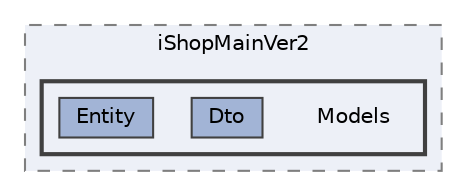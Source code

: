 digraph "D:/project/forCSharp/iShopMainVer2/iShopMainVer2/Models"
{
 // LATEX_PDF_SIZE
  bgcolor="transparent";
  edge [fontname=Helvetica,fontsize=10,labelfontname=Helvetica,labelfontsize=10];
  node [fontname=Helvetica,fontsize=10,shape=box,height=0.2,width=0.4];
  compound=true
  subgraph clusterdir_0a09a269237c0ba7f03e32d31cb11169 {
    graph [ bgcolor="#edf0f7", pencolor="grey50", label="iShopMainVer2", fontname=Helvetica,fontsize=10 style="filled,dashed", URL="dir_0a09a269237c0ba7f03e32d31cb11169.html",tooltip=""]
  subgraph clusterdir_4d8189eedce9cfdc770c1b0ac95af5f7 {
    graph [ bgcolor="#edf0f7", pencolor="grey25", label="", fontname=Helvetica,fontsize=10 style="filled,bold", URL="dir_4d8189eedce9cfdc770c1b0ac95af5f7.html",tooltip=""]
    dir_4d8189eedce9cfdc770c1b0ac95af5f7 [shape=plaintext, label="Models"];
  dir_154676364731080918760334f96adf52 [label="Dto", fillcolor="#a2b4d6", color="grey25", style="filled", URL="dir_154676364731080918760334f96adf52.html",tooltip=""];
  dir_aceaf4a18a815513c8fb9decb7e67276 [label="Entity", fillcolor="#a2b4d6", color="grey25", style="filled", URL="dir_aceaf4a18a815513c8fb9decb7e67276.html",tooltip=""];
  }
  }
}

